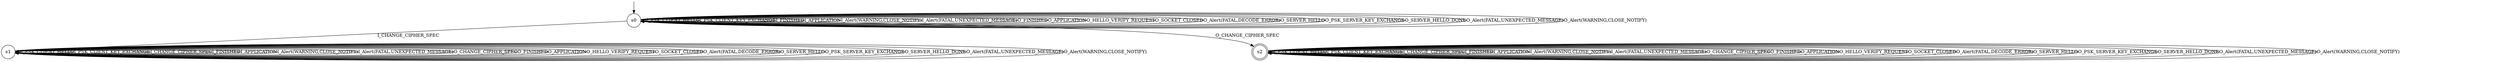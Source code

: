 digraph g {

	s0 [shape="circle" label="s0"];
	s1 [shape="circle" label="s1"];
	s2 [shape="doublecircle" label="s2"];
	s0 -> s0 [label="I_PSK_CLIENT_HELLO"];
	s0 -> s0 [label="I_PSK_CLIENT_KEY_EXCHANGE"];
	s0 -> s1 [label="I_CHANGE_CIPHER_SPEC"];
	s0 -> s0 [label="I_FINISHED"];
	s0 -> s0 [label="I_APPLICATION"];
	s0 -> s0 [label="I_Alert(WARNING,CLOSE_NOTIFY)"];
	s0 -> s0 [label="I_Alert(FATAL,UNEXPECTED_MESSAGE)"];
	s0 -> s2 [label="O_CHANGE_CIPHER_SPEC"];
	s0 -> s0 [label="O_FINISHED"];
	s0 -> s0 [label="O_APPLICATION"];
	s0 -> s0 [label="O_HELLO_VERIFY_REQUEST"];
	s0 -> s0 [label="O_SOCKET_CLOSED"];
	s0 -> s0 [label="O_Alert(FATAL,DECODE_ERROR)"];
	s0 -> s0 [label="O_SERVER_HELLO"];
	s0 -> s0 [label="O_PSK_SERVER_KEY_EXCHANGE"];
	s0 -> s0 [label="O_SERVER_HELLO_DONE"];
	s0 -> s0 [label="O_Alert(FATAL,UNEXPECTED_MESSAGE)"];
	s0 -> s0 [label="O_Alert(WARNING,CLOSE_NOTIFY)"];
	s1 -> s1 [label="I_PSK_CLIENT_HELLO"];
	s1 -> s1 [label="I_PSK_CLIENT_KEY_EXCHANGE"];
	s1 -> s1 [label="I_CHANGE_CIPHER_SPEC"];
	s1 -> s1 [label="I_FINISHED"];
	s1 -> s1 [label="I_APPLICATION"];
	s1 -> s1 [label="I_Alert(WARNING,CLOSE_NOTIFY)"];
	s1 -> s1 [label="I_Alert(FATAL,UNEXPECTED_MESSAGE)"];
	s1 -> s1 [label="O_CHANGE_CIPHER_SPEC"];
	s1 -> s1 [label="O_FINISHED"];
	s1 -> s1 [label="O_APPLICATION"];
	s1 -> s1 [label="O_HELLO_VERIFY_REQUEST"];
	s1 -> s1 [label="O_SOCKET_CLOSED"];
	s1 -> s1 [label="O_Alert(FATAL,DECODE_ERROR)"];
	s1 -> s1 [label="O_SERVER_HELLO"];
	s1 -> s1 [label="O_PSK_SERVER_KEY_EXCHANGE"];
	s1 -> s1 [label="O_SERVER_HELLO_DONE"];
	s1 -> s1 [label="O_Alert(FATAL,UNEXPECTED_MESSAGE)"];
	s1 -> s1 [label="O_Alert(WARNING,CLOSE_NOTIFY)"];
	s2 -> s2 [label="I_PSK_CLIENT_HELLO"];
	s2 -> s2 [label="I_PSK_CLIENT_KEY_EXCHANGE"];
	s2 -> s2 [label="I_CHANGE_CIPHER_SPEC"];
	s2 -> s2 [label="I_FINISHED"];
	s2 -> s2 [label="I_APPLICATION"];
	s2 -> s2 [label="I_Alert(WARNING,CLOSE_NOTIFY)"];
	s2 -> s2 [label="I_Alert(FATAL,UNEXPECTED_MESSAGE)"];
	s2 -> s2 [label="O_CHANGE_CIPHER_SPEC"];
	s2 -> s2 [label="O_FINISHED"];
	s2 -> s2 [label="O_APPLICATION"];
	s2 -> s2 [label="O_HELLO_VERIFY_REQUEST"];
	s2 -> s2 [label="O_SOCKET_CLOSED"];
	s2 -> s2 [label="O_Alert(FATAL,DECODE_ERROR)"];
	s2 -> s2 [label="O_SERVER_HELLO"];
	s2 -> s2 [label="O_PSK_SERVER_KEY_EXCHANGE"];
	s2 -> s2 [label="O_SERVER_HELLO_DONE"];
	s2 -> s2 [label="O_Alert(FATAL,UNEXPECTED_MESSAGE)"];
	s2 -> s2 [label="O_Alert(WARNING,CLOSE_NOTIFY)"];

__start0 [label="" shape="none" width="0" height="0"];
__start0 -> s0;

}
